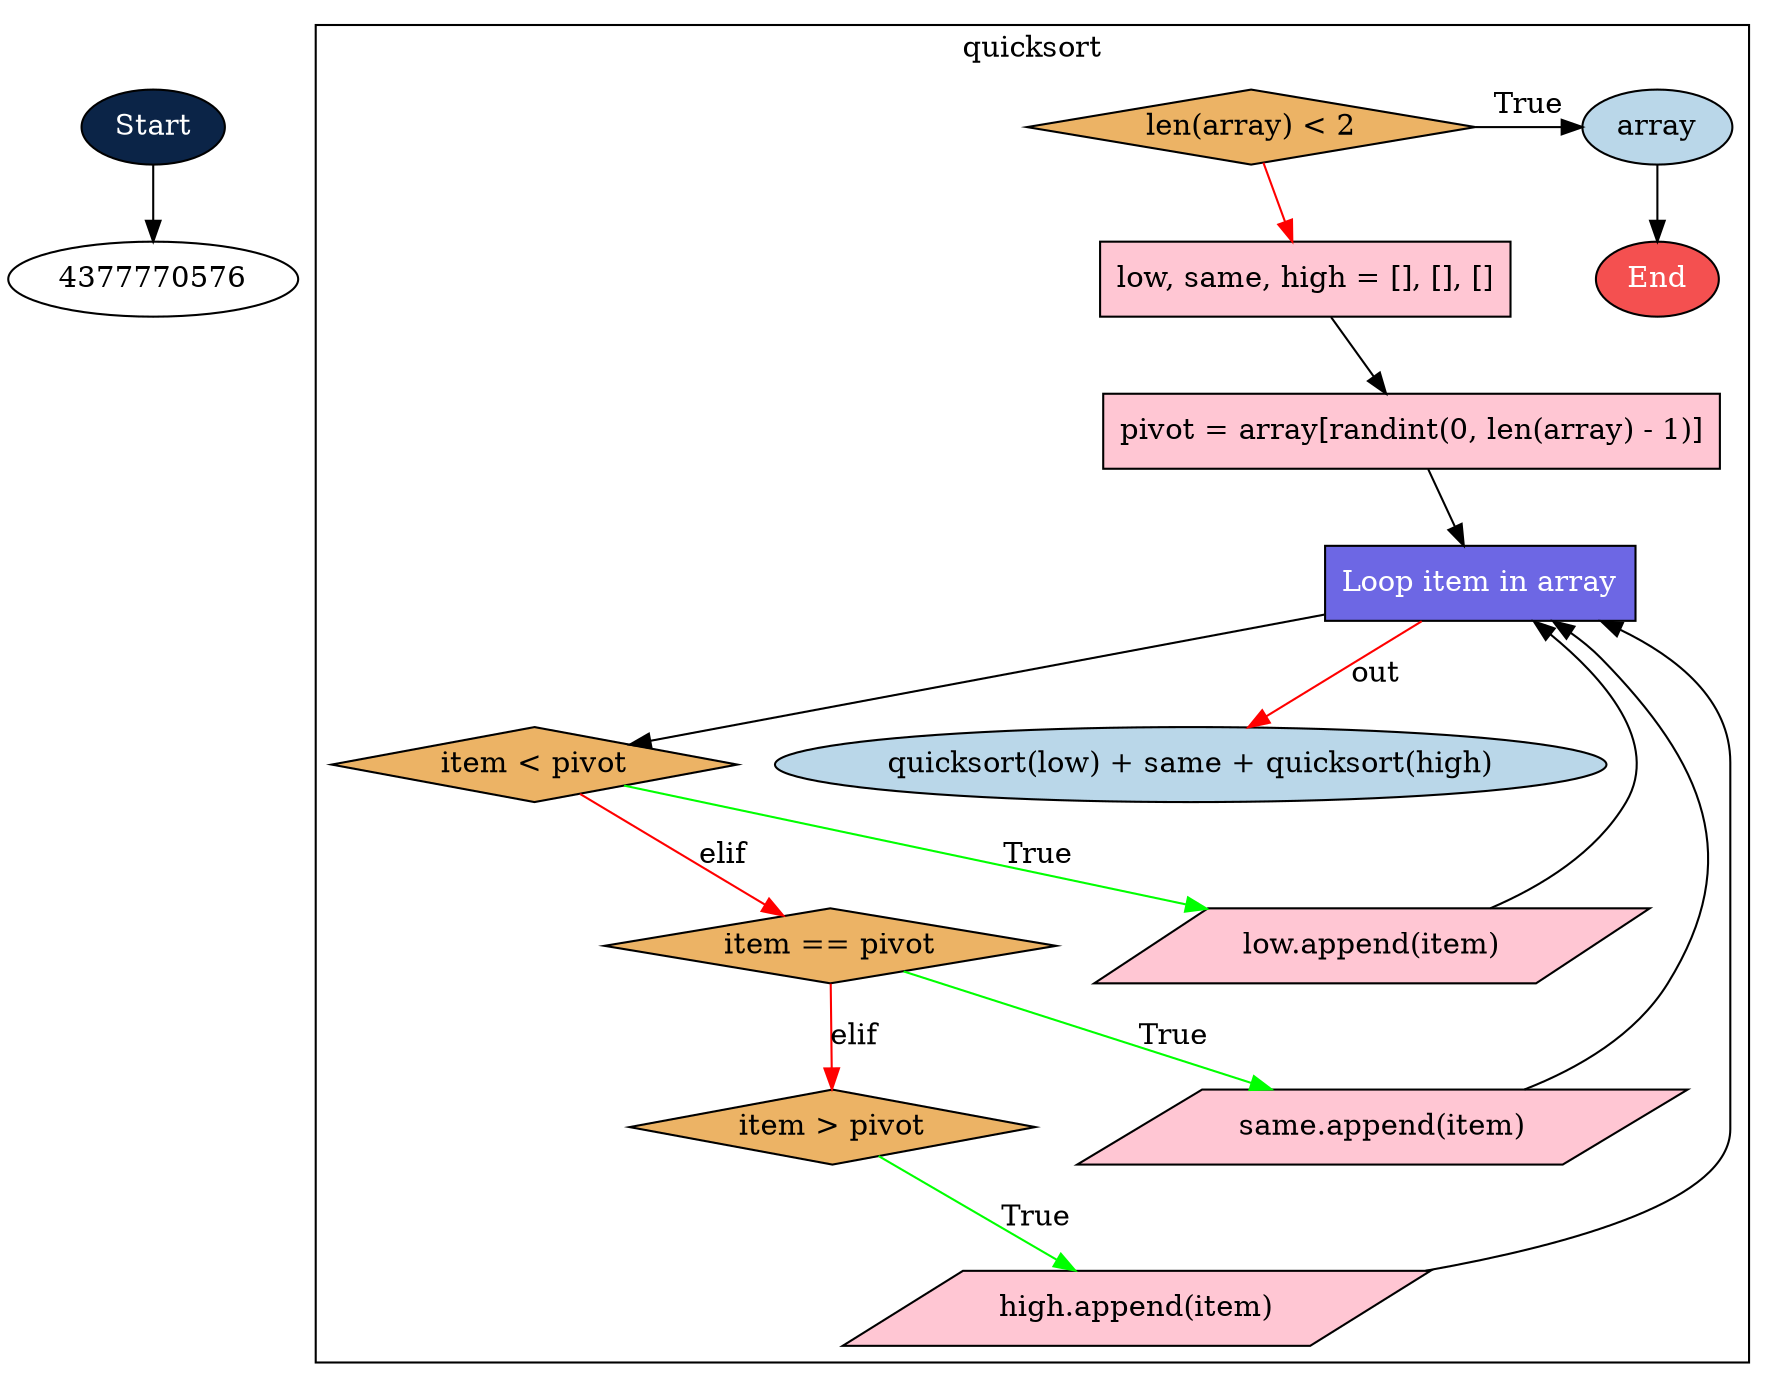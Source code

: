 digraph my_graph {
bgcolor="white"
4377621520 [shape=ellipse] [label="Start"] [type="START"] [style=filled fillcolor="#0B2447" fontcolor=white]

4377770768 [shape=diamond] [label="len(array) < 2"] [type="CONDITIONS"] [style=filled fillcolor="#ECB365" fontcolor=black]
4377770896 [shape=ellipse] [label="array"] [type="RETURN"] [style=filled fillcolor="#BAD7E9" fontcolor=black]
4377770960 [shape=rect] [label="low, same, high = [], [], []"] [type="STATEMENT"] [style=filled fillcolor="#FFC6D3" fontcolor=black]
4377771152 [shape=rect] [label="pivot = array[randint(0, len(array) - 1)]"] [type="STATEMENT"] [style=filled fillcolor="#FFC6D3" fontcolor=black]
4377770832 [shape=rect] [label="Loop item in array"] [type="LOOP"] [style=filled fillcolor="#6D67E4" fontcolor=white]
4377771408 [shape=diamond] [label="item < pivot"] [type="CONDITIONS"] [style=filled fillcolor="#ECB365" fontcolor=black]
4377771472 [shape=parallelogram] [label="low.append(item)"] [type="STATEMENT"] [style=filled fillcolor="#FFC6D3" fontcolor=black]
4377771536 [shape=diamond] [label="item == pivot"] [type="CONDITIONS"] [style=filled fillcolor="#ECB365" fontcolor=black]
4377771600 [shape=parallelogram] [label="same.append(item)"] [type="STATEMENT"] [style=filled fillcolor="#FFC6D3" fontcolor=black]
4377771664 [shape=diamond] [label="item > pivot"] [type="CONDITIONS"] [style=filled fillcolor="#ECB365" fontcolor=black]
4377771728 [shape=parallelogram] [label="high.append(item)"] [type="STATEMENT"] [style=filled fillcolor="#FFC6D3" fontcolor=black]
4377771920 [shape=ellipse] [label="quicksort(low) + same + quicksort(high)"] [type="RETURN"] [style=filled fillcolor="#BAD7E9" fontcolor=black]
4377771984 [shape=ellipse] [label="End"] [type="END"] [style=filled fillcolor="#F45050" fontcolor=white]
4377621520 -> 4377770576   [source="@prev_to_current_same_indent : {} -> ACNode(_info={'value': 'from random import randint'}, _type='IGNORE', _indent=0)"]
subgraph cluster_quicksort {
label = "quicksort";

4377770768 -> 4377770960 [color=red]  [source="@if_to_next_sibling : ACNode(_info={'conditions': ['len(array) < 2'], 'type': 'IF'}, _type='CONDITIONS', _indent=4) -> ACNode(_info={'type': 'ASSIGN', 'value': 'low, same, high = [], [], []'}, _type='STATEMENT', _indent=4)"]
{rank=same; 4377770768; 4377770896;}
4377770896 -> 4377771984   [source="@return_to_end : ACNode(_info={'name': 'array'}, _type='RETURN', _indent=8) -> {}"]
4377770768 -> 4377770896  [label=True] [source="@return_2 : ACNode(_info={'conditions': ['len(array) < 2'], 'type': 'IF'}, _type='CONDITIONS', _indent=4) -> ACNode(_info={'name': 'array'}, _type='RETURN', _indent=8)"]
4377770960 -> 4377771152   [source="@prev_to_current_same_indent : ACNode(_info={'type': 'ASSIGN', 'value': 'low, same, high = [], [], []'}, _type='STATEMENT', _indent=4) -> ACNode(_info={'type': 'ASSIGN', 'value': 'pivot = array[randint(0, len(array) - 1)]'}, _type='STATEMENT', _indent=4)"]
4377771152 -> 4377770832   [source="@prev_to_loop : ACNode(_info={'type': 'ASSIGN', 'value': 'pivot = array[randint(0, len(array) - 1)]'}, _type='STATEMENT', _indent=4) -> ACNode(_info={'item': 'item', 'list': 'array'}, _type='LOOP', _indent=4)"]
4377770832 -> 4377771920 [color=red] [label=out] [source="@loop_to_next : ACNode(_info={'item': 'item', 'list': 'array'}, _type='LOOP', _indent=4) -> ACNode(_info={'name': 'quicksort(low) + same + quicksort(high)'}, _type='RETURN', _indent=4)"]
4377770832 -> 4377771408   [source="@if_to_prev_node : ACNode(_info={'item': 'item', 'list': 'array'}, _type='LOOP', _indent=4) -> ACNode(_info={'conditions': ['item < pivot'], 'type': 'IF'}, _type='CONDITIONS', _indent=8)"]
4377771408 -> 4377771536 [color=red] [label=elif] [source="@if_or_if_to_elif : ACNode(_info={'conditions': ['item < pivot'], 'type': 'IF'}, _type='CONDITIONS', _indent=8) -> ACNode(_info={'conditions': ['item == pivot'], 'type': 'ELIF'}, _type='CONDITIONS', _indent=8)"]
4377771536 -> 4377771664 [color=red] [label=elif] [source="@if_or_if_to_elif : ACNode(_info={'conditions': ['item == pivot'], 'type': 'ELIF'}, _type='CONDITIONS', _indent=8) -> ACNode(_info={'conditions': ['item > pivot'], 'type': 'ELIF'}, _type='CONDITIONS', _indent=8)"]
4377771472 -> 4377770832   [source="@last_child_to_next_sibling : ACNode(_info={'type': 'METHOD', 'value': 'low.append(item)'}, _type='STATEMENT', _indent=12) -> ACNode(_info={'item': 'item', 'list': 'array'}, _type='LOOP', _indent=4)"]
4377771408 -> 4377771472 [color=green] [label=True] [source="@parent_to_child : ACNode(_info={'conditions': ['item < pivot'], 'type': 'IF'}, _type='CONDITIONS', _indent=8) -> ACNode(_info={'type': 'METHOD', 'value': 'low.append(item)'}, _type='STATEMENT', _indent=12)"]
4377771600 -> 4377770832   [source="@last_child_to_next_sibling : ACNode(_info={'type': 'METHOD', 'value': 'same.append(item)'}, _type='STATEMENT', _indent=12) -> ACNode(_info={'item': 'item', 'list': 'array'}, _type='LOOP', _indent=4)"]
4377771536 -> 4377771600 [color=green] [label=True] [source="@parent_to_child : ACNode(_info={'conditions': ['item == pivot'], 'type': 'ELIF'}, _type='CONDITIONS', _indent=8) -> ACNode(_info={'type': 'METHOD', 'value': 'same.append(item)'}, _type='STATEMENT', _indent=12)"]
4377771728 -> 4377770832   [source="@last_child_to_next_sibling : ACNode(_info={'type': 'METHOD', 'value': 'high.append(item)'}, _type='STATEMENT', _indent=12) -> ACNode(_info={'item': 'item', 'list': 'array'}, _type='LOOP', _indent=4)"]
4377771664 -> 4377771728 [color=green] [label=True] [source="@parent_to_child : ACNode(_info={'conditions': ['item > pivot'], 'type': 'ELIF'}, _type='CONDITIONS', _indent=8) -> ACNode(_info={'type': 'METHOD', 'value': 'high.append(item)'}, _type='STATEMENT', _indent=12)"]
}
}
